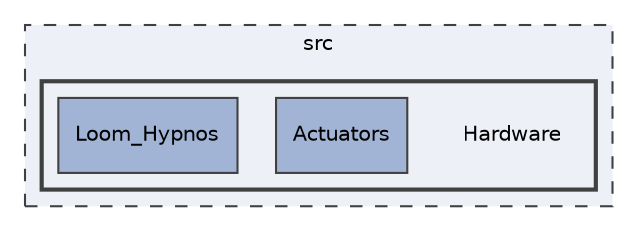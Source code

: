 digraph "src/Hardware"
{
 // LATEX_PDF_SIZE
  edge [fontname="Helvetica",fontsize="10",labelfontname="Helvetica",labelfontsize="10"];
  node [fontname="Helvetica",fontsize="10",shape=record];
  compound=true
  subgraph clusterdir_68267d1309a1af8e8297ef4c3efbcdba {
    graph [ bgcolor="#edf0f7", pencolor="grey25", style="filled,dashed,", label="src", fontname="Helvetica", fontsize="10", URL="dir_68267d1309a1af8e8297ef4c3efbcdba.html"]
  subgraph clusterdir_392e5fed41b2de721750e308647dcb9c {
    graph [ bgcolor="#edf0f7", pencolor="grey25", style="filled,bold,", label="", fontname="Helvetica", fontsize="10", URL="dir_392e5fed41b2de721750e308647dcb9c.html"]
    dir_392e5fed41b2de721750e308647dcb9c [shape=plaintext, label="Hardware"];
  dir_7bb0596ba49a786aca769c5aca051782 [shape=box, label="Actuators", style="filled,", fillcolor="#a2b4d6", color="grey25", URL="dir_7bb0596ba49a786aca769c5aca051782.html"];
  dir_8d9a8275e6687e2afc5d7f63a8089a9d [shape=box, label="Loom_Hypnos", style="filled,", fillcolor="#a2b4d6", color="grey25", URL="dir_8d9a8275e6687e2afc5d7f63a8089a9d.html"];
  }
  }
}
